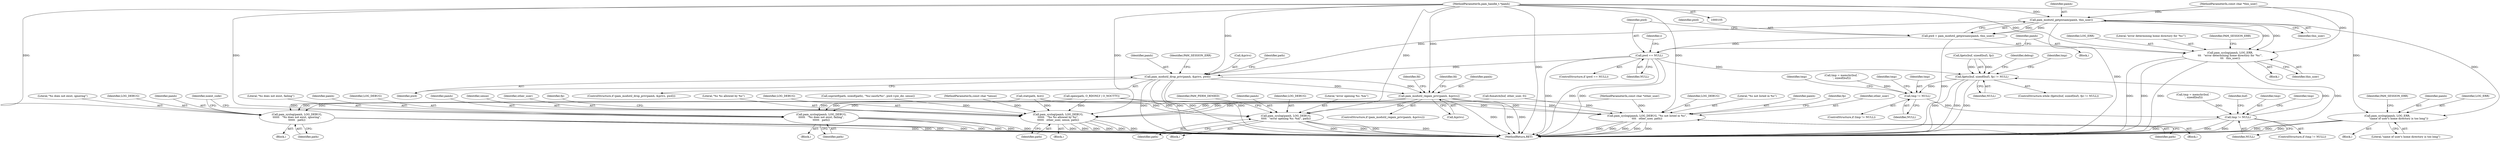 digraph "0_altlinux_843807a3a90f52e7538be756616510730a24739a@pointer" {
"1000106" [label="(MethodParameterIn,pam_handle_t *pamh)"];
"1000130" [label="(Call,pam_modutil_getpwnam(pamh, this_user))"];
"1000128" [label="(Call,pwd = pam_modutil_getpwnam(pamh, this_user))"];
"1000134" [label="(Call,pwd == NULL)"];
"1000175" [label="(Call,pam_modutil_drop_priv(pamh, &privs, pwd))"];
"1000216" [label="(Call,pam_modutil_regain_priv(pamh, &privs))"];
"1000309" [label="(Call,pam_syslog(pamh, LOG_DEBUG,\n\t\t\t\t\t\t   \"%s %s allowed by %s\",\n\t\t\t\t\t\t   other_user, sense, path))"];
"1000323" [label="(Call,pam_syslog(pamh, LOG_DEBUG, \"%s not listed in %s\",\n\t\t\t\t   other_user, path))"];
"1000350" [label="(Call,pam_syslog(pamh, LOG_DEBUG,\n\t\t\t\t\t\t   \"%s does not exist, ignoring\",\n\t\t\t\t\t\t   path))"];
"1000360" [label="(Call,pam_syslog(pamh, LOG_DEBUG,\n\t\t\t\t\t\t   \"%s does not exist, failing\",\n\t\t\t\t\t\t   path))"];
"1000371" [label="(Call,pam_syslog(pamh, LOG_DEBUG,\n\t\t\t\t\t   \"error opening %s: %m\", path))"];
"1000258" [label="(Call,fgets(buf, sizeof(buf), fp) != NULL)"];
"1000274" [label="(Call,tmp != NULL)"];
"1000290" [label="(Call,tmp != NULL)"];
"1000138" [label="(Call,pam_syslog(pamh, LOG_ERR,\n\t\t\t   \"error determining home directory for '%s'\",\n\t\t\t   this_user))"];
"1000168" [label="(Call,pam_syslog(pamh, LOG_ERR,\n                           \"name of user's home directory is too long\"))"];
"1000173" [label="(Identifier,PAM_SESSION_ERR)"];
"1000139" [label="(Identifier,pamh)"];
"1000377" [label="(Identifier,PAM_PERM_DENIED)"];
"1000108" [label="(MethodParameterIn,const char *this_user)"];
"1000310" [label="(Identifier,pamh)"];
"1000133" [label="(ControlStructure,if (pwd == NULL))"];
"1000372" [label="(Identifier,pamh)"];
"1000273" [label="(ControlStructure,if (tmp != NULL))"];
"1000216" [label="(Call,pam_modutil_regain_priv(pamh, &privs))"];
"1000174" [label="(ControlStructure,if (pam_modutil_drop_priv(pamh, &privs, pwd)))"];
"1000128" [label="(Call,pwd = pam_modutil_getpwnam(pamh, this_user))"];
"1000132" [label="(Identifier,this_user)"];
"1000315" [label="(Identifier,path)"];
"1000328" [label="(Identifier,path)"];
"1000109" [label="(MethodParameterIn,const char *other_user)"];
"1000258" [label="(Call,fgets(buf, sizeof(buf), fp) != NULL)"];
"1000321" [label="(Identifier,debug)"];
"1000169" [label="(Identifier,pamh)"];
"1000223" [label="(Identifier,fd)"];
"1000323" [label="(Call,pam_syslog(pamh, LOG_DEBUG, \"%s not listed in %s\",\n\t\t\t\t   other_user, path))"];
"1000354" [label="(Identifier,path)"];
"1000291" [label="(Identifier,tmp)"];
"1000378" [label="(MethodReturn,RET)"];
"1000280" [label="(Identifier,tmp)"];
"1000267" [label="(Identifier,tmp)"];
"1000330" [label="(Identifier,fp)"];
"1000266" [label="(Call,tmp = memchr(buf, '\r', sizeof(buf)))"];
"1000215" [label="(ControlStructure,if (pam_modutil_regain_priv(pamh, &privs)))"];
"1000300" [label="(Call,fnmatch(buf, other_user, 0))"];
"1000363" [label="(Literal,\"%s does not exist, failing\")"];
"1000231" [label="(Identifier,fd)"];
"1000349" [label="(Block,)"];
"1000314" [label="(Identifier,sense)"];
"1000130" [label="(Call,pam_modutil_getpwnam(pamh, this_user))"];
"1000360" [label="(Call,pam_syslog(pamh, LOG_DEBUG,\n\t\t\t\t\t\t   \"%s does not exist, failing\",\n\t\t\t\t\t\t   path))"];
"1000264" [label="(Identifier,NULL)"];
"1000309" [label="(Call,pam_syslog(pamh, LOG_DEBUG,\n\t\t\t\t\t\t   \"%s %s allowed by %s\",\n\t\t\t\t\t\t   other_user, sense, path))"];
"1000217" [label="(Identifier,pamh)"];
"1000370" [label="(Block,)"];
"1000289" [label="(ControlStructure,if (tmp != NULL))"];
"1000283" [label="(Identifier,tmp)"];
"1000375" [label="(Identifier,path)"];
"1000134" [label="(Call,pwd == NULL)"];
"1000353" [label="(Literal,\"%s does not exist, ignoring\")"];
"1000184" [label="(Call,stat(path, &st))"];
"1000140" [label="(Identifier,LOG_ERR)"];
"1000257" [label="(ControlStructure,while (fgets(buf, sizeof(buf), fp) != NULL))"];
"1000352" [label="(Identifier,LOG_DEBUG)"];
"1000141" [label="(Literal,\"error determining home directory for '%s'\")"];
"1000313" [label="(Identifier,other_user)"];
"1000361" [label="(Identifier,pamh)"];
"1000218" [label="(Call,&privs)"];
"1000322" [label="(Block,)"];
"1000327" [label="(Identifier,other_user)"];
"1000276" [label="(Identifier,NULL)"];
"1000136" [label="(Identifier,NULL)"];
"1000177" [label="(Call,&privs)"];
"1000366" [label="(Identifier,noent_code)"];
"1000131" [label="(Identifier,pamh)"];
"1000274" [label="(Call,tmp != NULL)"];
"1000207" [label="(Call,open(path, O_RDONLY | O_NOCTTY))"];
"1000362" [label="(Identifier,LOG_DEBUG)"];
"1000275" [label="(Identifier,tmp)"];
"1000371" [label="(Call,pam_syslog(pamh, LOG_DEBUG,\n\t\t\t\t\t   \"error opening %s: %m\", path))"];
"1000350" [label="(Call,pam_syslog(pamh, LOG_DEBUG,\n\t\t\t\t\t\t   \"%s does not exist, ignoring\",\n\t\t\t\t\t\t   path))"];
"1000373" [label="(Identifier,LOG_DEBUG)"];
"1000308" [label="(Block,)"];
"1000290" [label="(Call,tmp != NULL)"];
"1000144" [label="(Identifier,PAM_SESSION_ERR)"];
"1000317" [label="(Identifier,fp)"];
"1000374" [label="(Literal,\"error opening %s: %m\")"];
"1000351" [label="(Identifier,pamh)"];
"1000167" [label="(Block,)"];
"1000106" [label="(MethodParameterIn,pam_handle_t *pamh)"];
"1000359" [label="(Block,)"];
"1000138" [label="(Call,pam_syslog(pamh, LOG_ERR,\n\t\t\t   \"error determining home directory for '%s'\",\n\t\t\t   this_user))"];
"1000179" [label="(Identifier,pwd)"];
"1000185" [label="(Identifier,path)"];
"1000292" [label="(Identifier,NULL)"];
"1000170" [label="(Identifier,LOG_ERR)"];
"1000168" [label="(Call,pam_syslog(pamh, LOG_ERR,\n                           \"name of user's home directory is too long\"))"];
"1000325" [label="(Identifier,LOG_DEBUG)"];
"1000137" [label="(Block,)"];
"1000326" [label="(Literal,\"%s not listed in %s\")"];
"1000324" [label="(Identifier,pamh)"];
"1000312" [label="(Literal,\"%s %s allowed by %s\")"];
"1000296" [label="(Identifier,tmp)"];
"1000282" [label="(Call,tmp = memchr(buf, '\n', sizeof(buf)))"];
"1000364" [label="(Identifier,path)"];
"1000142" [label="(Identifier,this_user)"];
"1000176" [label="(Identifier,pamh)"];
"1000129" [label="(Identifier,pwd)"];
"1000311" [label="(Identifier,LOG_DEBUG)"];
"1000146" [label="(Identifier,i)"];
"1000259" [label="(Call,fgets(buf, sizeof(buf), fp))"];
"1000171" [label="(Literal,\"name of user's home directory is too long\")"];
"1000181" [label="(Identifier,PAM_SESSION_ERR)"];
"1000147" [label="(Call,snprintf(path, sizeof(path), \"%s/.xauth/%s\", pwd->pw_dir, sense))"];
"1000107" [label="(MethodParameterIn,const char *sense)"];
"1000112" [label="(Block,)"];
"1000135" [label="(Identifier,pwd)"];
"1000301" [label="(Identifier,buf)"];
"1000175" [label="(Call,pam_modutil_drop_priv(pamh, &privs, pwd))"];
"1000106" -> "1000105"  [label="AST: "];
"1000106" -> "1000378"  [label="DDG: "];
"1000106" -> "1000130"  [label="DDG: "];
"1000106" -> "1000138"  [label="DDG: "];
"1000106" -> "1000168"  [label="DDG: "];
"1000106" -> "1000175"  [label="DDG: "];
"1000106" -> "1000216"  [label="DDG: "];
"1000106" -> "1000309"  [label="DDG: "];
"1000106" -> "1000323"  [label="DDG: "];
"1000106" -> "1000350"  [label="DDG: "];
"1000106" -> "1000360"  [label="DDG: "];
"1000106" -> "1000371"  [label="DDG: "];
"1000130" -> "1000128"  [label="AST: "];
"1000130" -> "1000132"  [label="CFG: "];
"1000131" -> "1000130"  [label="AST: "];
"1000132" -> "1000130"  [label="AST: "];
"1000128" -> "1000130"  [label="CFG: "];
"1000130" -> "1000378"  [label="DDG: "];
"1000130" -> "1000128"  [label="DDG: "];
"1000130" -> "1000128"  [label="DDG: "];
"1000108" -> "1000130"  [label="DDG: "];
"1000130" -> "1000138"  [label="DDG: "];
"1000130" -> "1000138"  [label="DDG: "];
"1000130" -> "1000168"  [label="DDG: "];
"1000130" -> "1000175"  [label="DDG: "];
"1000128" -> "1000112"  [label="AST: "];
"1000129" -> "1000128"  [label="AST: "];
"1000135" -> "1000128"  [label="CFG: "];
"1000128" -> "1000378"  [label="DDG: "];
"1000128" -> "1000134"  [label="DDG: "];
"1000134" -> "1000133"  [label="AST: "];
"1000134" -> "1000136"  [label="CFG: "];
"1000135" -> "1000134"  [label="AST: "];
"1000136" -> "1000134"  [label="AST: "];
"1000139" -> "1000134"  [label="CFG: "];
"1000146" -> "1000134"  [label="CFG: "];
"1000134" -> "1000378"  [label="DDG: "];
"1000134" -> "1000378"  [label="DDG: "];
"1000134" -> "1000378"  [label="DDG: "];
"1000134" -> "1000175"  [label="DDG: "];
"1000134" -> "1000258"  [label="DDG: "];
"1000175" -> "1000174"  [label="AST: "];
"1000175" -> "1000179"  [label="CFG: "];
"1000176" -> "1000175"  [label="AST: "];
"1000177" -> "1000175"  [label="AST: "];
"1000179" -> "1000175"  [label="AST: "];
"1000181" -> "1000175"  [label="CFG: "];
"1000185" -> "1000175"  [label="CFG: "];
"1000175" -> "1000378"  [label="DDG: "];
"1000175" -> "1000378"  [label="DDG: "];
"1000175" -> "1000378"  [label="DDG: "];
"1000175" -> "1000378"  [label="DDG: "];
"1000175" -> "1000216"  [label="DDG: "];
"1000175" -> "1000216"  [label="DDG: "];
"1000216" -> "1000215"  [label="AST: "];
"1000216" -> "1000218"  [label="CFG: "];
"1000217" -> "1000216"  [label="AST: "];
"1000218" -> "1000216"  [label="AST: "];
"1000223" -> "1000216"  [label="CFG: "];
"1000231" -> "1000216"  [label="CFG: "];
"1000216" -> "1000378"  [label="DDG: "];
"1000216" -> "1000378"  [label="DDG: "];
"1000216" -> "1000378"  [label="DDG: "];
"1000216" -> "1000309"  [label="DDG: "];
"1000216" -> "1000323"  [label="DDG: "];
"1000216" -> "1000350"  [label="DDG: "];
"1000216" -> "1000360"  [label="DDG: "];
"1000216" -> "1000371"  [label="DDG: "];
"1000309" -> "1000308"  [label="AST: "];
"1000309" -> "1000315"  [label="CFG: "];
"1000310" -> "1000309"  [label="AST: "];
"1000311" -> "1000309"  [label="AST: "];
"1000312" -> "1000309"  [label="AST: "];
"1000313" -> "1000309"  [label="AST: "];
"1000314" -> "1000309"  [label="AST: "];
"1000315" -> "1000309"  [label="AST: "];
"1000317" -> "1000309"  [label="CFG: "];
"1000309" -> "1000378"  [label="DDG: "];
"1000309" -> "1000378"  [label="DDG: "];
"1000309" -> "1000378"  [label="DDG: "];
"1000309" -> "1000378"  [label="DDG: "];
"1000309" -> "1000378"  [label="DDG: "];
"1000309" -> "1000378"  [label="DDG: "];
"1000300" -> "1000309"  [label="DDG: "];
"1000109" -> "1000309"  [label="DDG: "];
"1000147" -> "1000309"  [label="DDG: "];
"1000107" -> "1000309"  [label="DDG: "];
"1000184" -> "1000309"  [label="DDG: "];
"1000207" -> "1000309"  [label="DDG: "];
"1000323" -> "1000322"  [label="AST: "];
"1000323" -> "1000328"  [label="CFG: "];
"1000324" -> "1000323"  [label="AST: "];
"1000325" -> "1000323"  [label="AST: "];
"1000326" -> "1000323"  [label="AST: "];
"1000327" -> "1000323"  [label="AST: "];
"1000328" -> "1000323"  [label="AST: "];
"1000330" -> "1000323"  [label="CFG: "];
"1000323" -> "1000378"  [label="DDG: "];
"1000323" -> "1000378"  [label="DDG: "];
"1000323" -> "1000378"  [label="DDG: "];
"1000323" -> "1000378"  [label="DDG: "];
"1000323" -> "1000378"  [label="DDG: "];
"1000300" -> "1000323"  [label="DDG: "];
"1000109" -> "1000323"  [label="DDG: "];
"1000184" -> "1000323"  [label="DDG: "];
"1000207" -> "1000323"  [label="DDG: "];
"1000350" -> "1000349"  [label="AST: "];
"1000350" -> "1000354"  [label="CFG: "];
"1000351" -> "1000350"  [label="AST: "];
"1000352" -> "1000350"  [label="AST: "];
"1000353" -> "1000350"  [label="AST: "];
"1000354" -> "1000350"  [label="AST: "];
"1000366" -> "1000350"  [label="CFG: "];
"1000350" -> "1000378"  [label="DDG: "];
"1000350" -> "1000378"  [label="DDG: "];
"1000350" -> "1000378"  [label="DDG: "];
"1000350" -> "1000378"  [label="DDG: "];
"1000184" -> "1000350"  [label="DDG: "];
"1000207" -> "1000350"  [label="DDG: "];
"1000360" -> "1000359"  [label="AST: "];
"1000360" -> "1000364"  [label="CFG: "];
"1000361" -> "1000360"  [label="AST: "];
"1000362" -> "1000360"  [label="AST: "];
"1000363" -> "1000360"  [label="AST: "];
"1000364" -> "1000360"  [label="AST: "];
"1000366" -> "1000360"  [label="CFG: "];
"1000360" -> "1000378"  [label="DDG: "];
"1000360" -> "1000378"  [label="DDG: "];
"1000360" -> "1000378"  [label="DDG: "];
"1000360" -> "1000378"  [label="DDG: "];
"1000184" -> "1000360"  [label="DDG: "];
"1000207" -> "1000360"  [label="DDG: "];
"1000371" -> "1000370"  [label="AST: "];
"1000371" -> "1000375"  [label="CFG: "];
"1000372" -> "1000371"  [label="AST: "];
"1000373" -> "1000371"  [label="AST: "];
"1000374" -> "1000371"  [label="AST: "];
"1000375" -> "1000371"  [label="AST: "];
"1000377" -> "1000371"  [label="CFG: "];
"1000371" -> "1000378"  [label="DDG: "];
"1000371" -> "1000378"  [label="DDG: "];
"1000371" -> "1000378"  [label="DDG: "];
"1000371" -> "1000378"  [label="DDG: "];
"1000184" -> "1000371"  [label="DDG: "];
"1000207" -> "1000371"  [label="DDG: "];
"1000258" -> "1000257"  [label="AST: "];
"1000258" -> "1000264"  [label="CFG: "];
"1000259" -> "1000258"  [label="AST: "];
"1000264" -> "1000258"  [label="AST: "];
"1000267" -> "1000258"  [label="CFG: "];
"1000321" -> "1000258"  [label="CFG: "];
"1000258" -> "1000378"  [label="DDG: "];
"1000258" -> "1000378"  [label="DDG: "];
"1000258" -> "1000378"  [label="DDG: "];
"1000259" -> "1000258"  [label="DDG: "];
"1000259" -> "1000258"  [label="DDG: "];
"1000290" -> "1000258"  [label="DDG: "];
"1000258" -> "1000274"  [label="DDG: "];
"1000274" -> "1000273"  [label="AST: "];
"1000274" -> "1000276"  [label="CFG: "];
"1000275" -> "1000274"  [label="AST: "];
"1000276" -> "1000274"  [label="AST: "];
"1000280" -> "1000274"  [label="CFG: "];
"1000283" -> "1000274"  [label="CFG: "];
"1000266" -> "1000274"  [label="DDG: "];
"1000274" -> "1000290"  [label="DDG: "];
"1000290" -> "1000289"  [label="AST: "];
"1000290" -> "1000292"  [label="CFG: "];
"1000291" -> "1000290"  [label="AST: "];
"1000292" -> "1000290"  [label="AST: "];
"1000296" -> "1000290"  [label="CFG: "];
"1000301" -> "1000290"  [label="CFG: "];
"1000290" -> "1000378"  [label="DDG: "];
"1000290" -> "1000378"  [label="DDG: "];
"1000290" -> "1000378"  [label="DDG: "];
"1000282" -> "1000290"  [label="DDG: "];
"1000138" -> "1000137"  [label="AST: "];
"1000138" -> "1000142"  [label="CFG: "];
"1000139" -> "1000138"  [label="AST: "];
"1000140" -> "1000138"  [label="AST: "];
"1000141" -> "1000138"  [label="AST: "];
"1000142" -> "1000138"  [label="AST: "];
"1000144" -> "1000138"  [label="CFG: "];
"1000138" -> "1000378"  [label="DDG: "];
"1000138" -> "1000378"  [label="DDG: "];
"1000138" -> "1000378"  [label="DDG: "];
"1000138" -> "1000378"  [label="DDG: "];
"1000108" -> "1000138"  [label="DDG: "];
"1000168" -> "1000167"  [label="AST: "];
"1000168" -> "1000171"  [label="CFG: "];
"1000169" -> "1000168"  [label="AST: "];
"1000170" -> "1000168"  [label="AST: "];
"1000171" -> "1000168"  [label="AST: "];
"1000173" -> "1000168"  [label="CFG: "];
"1000168" -> "1000378"  [label="DDG: "];
"1000168" -> "1000378"  [label="DDG: "];
"1000168" -> "1000378"  [label="DDG: "];
}
